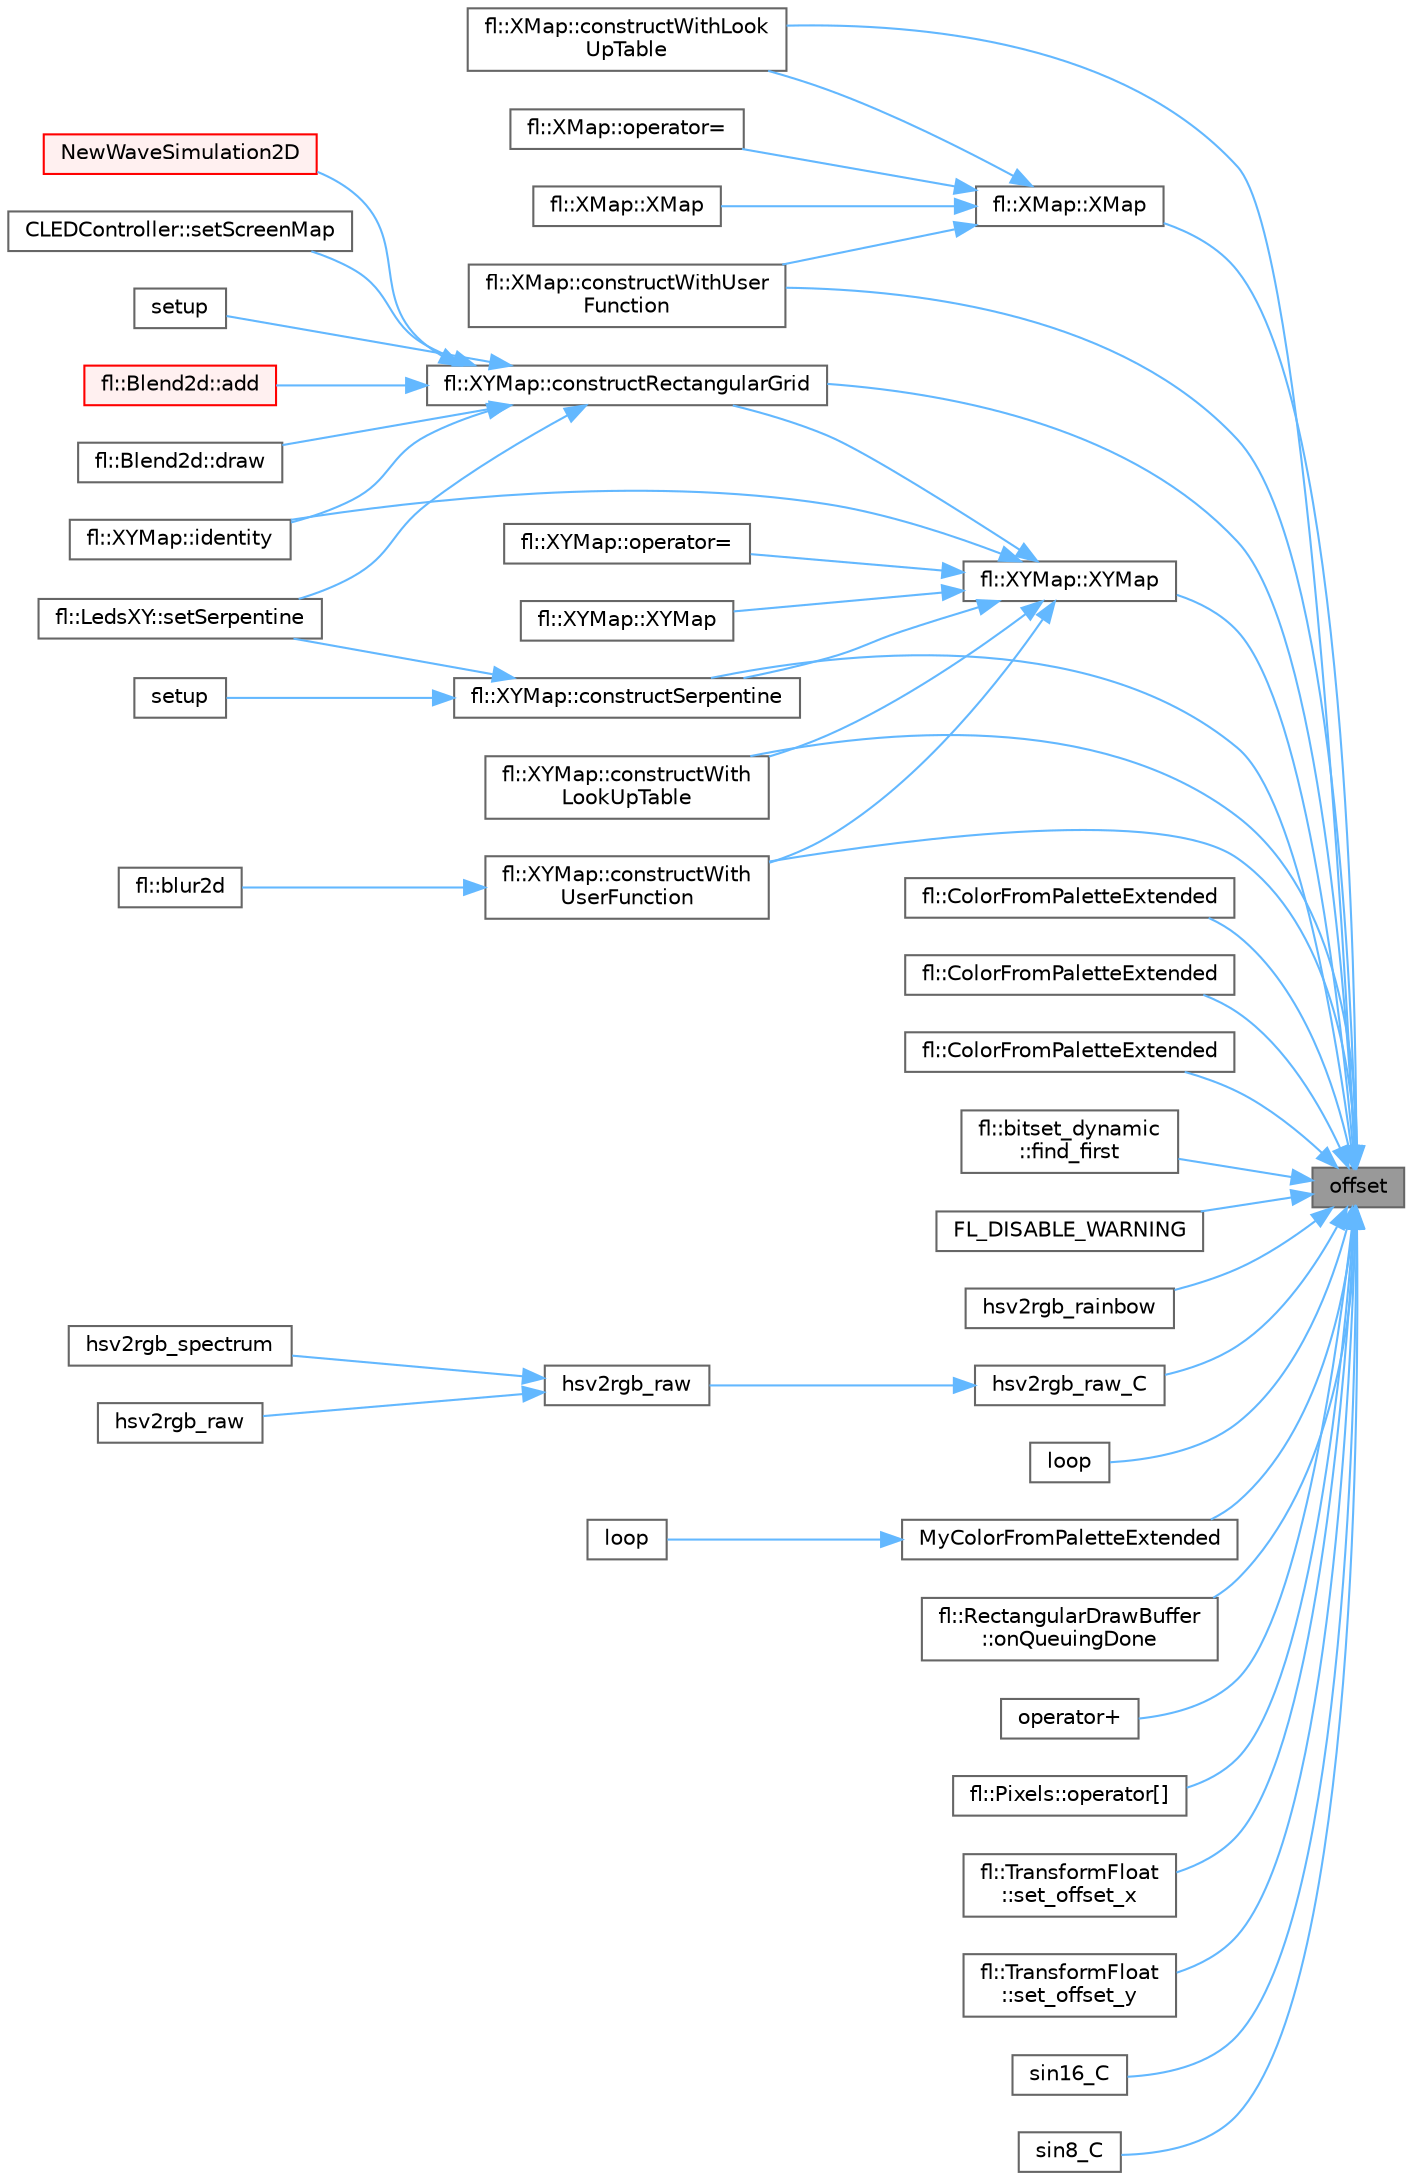 digraph "offset"
{
 // INTERACTIVE_SVG=YES
 // LATEX_PDF_SIZE
  bgcolor="transparent";
  edge [fontname=Helvetica,fontsize=10,labelfontname=Helvetica,labelfontsize=10];
  node [fontname=Helvetica,fontsize=10,shape=box,height=0.2,width=0.4];
  rankdir="RL";
  Node1 [id="Node000001",label="offset",height=0.2,width=0.4,color="gray40", fillcolor="grey60", style="filled", fontcolor="black",tooltip=" "];
  Node1 -> Node2 [id="edge1_Node000001_Node000002",dir="back",color="steelblue1",style="solid",tooltip=" "];
  Node2 [id="Node000002",label="fl::XMap::XMap",height=0.2,width=0.4,color="grey40", fillcolor="white", style="filled",URL="$d7/d6c/classfl_1_1_x_map_ae42e397396420121d2ce6c1bbe6fb44f.html#ae42e397396420121d2ce6c1bbe6fb44f",tooltip=" "];
  Node2 -> Node3 [id="edge2_Node000002_Node000003",dir="back",color="steelblue1",style="solid",tooltip=" "];
  Node3 [id="Node000003",label="fl::XMap::XMap",height=0.2,width=0.4,color="grey40", fillcolor="white", style="filled",URL="$d7/d6c/classfl_1_1_x_map_a325fa0af4b4a4e8582ca568f066c0a72.html#a325fa0af4b4a4e8582ca568f066c0a72",tooltip=" "];
  Node2 -> Node4 [id="edge3_Node000002_Node000004",dir="back",color="steelblue1",style="solid",tooltip=" "];
  Node4 [id="Node000004",label="fl::XMap::constructWithLook\lUpTable",height=0.2,width=0.4,color="grey40", fillcolor="white", style="filled",URL="$d7/d6c/classfl_1_1_x_map_a524e09b6e24b11e119962ca992f55bc6.html#a524e09b6e24b11e119962ca992f55bc6",tooltip=" "];
  Node2 -> Node5 [id="edge4_Node000002_Node000005",dir="back",color="steelblue1",style="solid",tooltip=" "];
  Node5 [id="Node000005",label="fl::XMap::constructWithUser\lFunction",height=0.2,width=0.4,color="grey40", fillcolor="white", style="filled",URL="$d7/d6c/classfl_1_1_x_map_aeeb48f025ee4e1df372128ec5002026c.html#aeeb48f025ee4e1df372128ec5002026c",tooltip=" "];
  Node2 -> Node6 [id="edge5_Node000002_Node000006",dir="back",color="steelblue1",style="solid",tooltip=" "];
  Node6 [id="Node000006",label="fl::XMap::operator=",height=0.2,width=0.4,color="grey40", fillcolor="white", style="filled",URL="$d7/d6c/classfl_1_1_x_map_af841cd3c74fc622d195c31facc4ec069.html#af841cd3c74fc622d195c31facc4ec069",tooltip=" "];
  Node1 -> Node7 [id="edge6_Node000001_Node000007",dir="back",color="steelblue1",style="solid",tooltip=" "];
  Node7 [id="Node000007",label="fl::XYMap::XYMap",height=0.2,width=0.4,color="grey40", fillcolor="white", style="filled",URL="$d0/dce/classfl_1_1_x_y_map_abdbc76293c26157ec67716a365bd5460.html#abdbc76293c26157ec67716a365bd5460",tooltip=" "];
  Node7 -> Node8 [id="edge7_Node000007_Node000008",dir="back",color="steelblue1",style="solid",tooltip=" "];
  Node8 [id="Node000008",label="fl::XYMap::XYMap",height=0.2,width=0.4,color="grey40", fillcolor="white", style="filled",URL="$d0/dce/classfl_1_1_x_y_map_a66320ff898a584bf26e3783607c2cc5e.html#a66320ff898a584bf26e3783607c2cc5e",tooltip=" "];
  Node7 -> Node9 [id="edge8_Node000007_Node000009",dir="back",color="steelblue1",style="solid",tooltip=" "];
  Node9 [id="Node000009",label="fl::XYMap::constructRectangularGrid",height=0.2,width=0.4,color="grey40", fillcolor="white", style="filled",URL="$d0/dce/classfl_1_1_x_y_map_a6faeccfa39121c788943e3dc1ae6507c.html#a6faeccfa39121c788943e3dc1ae6507c",tooltip=" "];
  Node9 -> Node10 [id="edge9_Node000009_Node000010",dir="back",color="steelblue1",style="solid",tooltip=" "];
  Node10 [id="Node000010",label="fl::Blend2d::add",height=0.2,width=0.4,color="red", fillcolor="#FFF0F0", style="filled",URL="$dc/d2b/classfl_1_1_blend2d_a5ee229ce7c02bd25ae86ef184dbccbcc.html#a5ee229ce7c02bd25ae86ef184dbccbcc",tooltip=" "];
  Node9 -> Node12 [id="edge10_Node000009_Node000012",dir="back",color="steelblue1",style="solid",tooltip=" "];
  Node12 [id="Node000012",label="fl::Blend2d::draw",height=0.2,width=0.4,color="grey40", fillcolor="white", style="filled",URL="$dc/d2b/classfl_1_1_blend2d_ad965648c61fd795366282d3b797a612f.html#ad965648c61fd795366282d3b797a612f",tooltip=" "];
  Node9 -> Node13 [id="edge11_Node000009_Node000013",dir="back",color="steelblue1",style="solid",tooltip=" "];
  Node13 [id="Node000013",label="fl::XYMap::identity",height=0.2,width=0.4,color="grey40", fillcolor="white", style="filled",URL="$d0/dce/classfl_1_1_x_y_map_a9d96823fa1c0b72f68dbb67f1d8a8152.html#a9d96823fa1c0b72f68dbb67f1d8a8152",tooltip=" "];
  Node9 -> Node14 [id="edge12_Node000009_Node000014",dir="back",color="steelblue1",style="solid",tooltip=" "];
  Node14 [id="Node000014",label="NewWaveSimulation2D",height=0.2,width=0.4,color="red", fillcolor="#FFF0F0", style="filled",URL="$de/d3f/examples_2_downscale_2src_2wave_8cpp_a5b3bc4e56862b14d85eb4d03a0c81b44.html#a5b3bc4e56862b14d85eb4d03a0c81b44",tooltip=" "];
  Node9 -> Node16 [id="edge13_Node000009_Node000016",dir="back",color="steelblue1",style="solid",tooltip=" "];
  Node16 [id="Node000016",label="CLEDController::setScreenMap",height=0.2,width=0.4,color="grey40", fillcolor="white", style="filled",URL="$d6/d2c/class_c_l_e_d_controller_a5c9c089e913b688b78d74af3c4f2a29c.html#a5c9c089e913b688b78d74af3c4f2a29c",tooltip=" "];
  Node9 -> Node17 [id="edge14_Node000009_Node000017",dir="back",color="steelblue1",style="solid",tooltip=" "];
  Node17 [id="Node000017",label="fl::LedsXY::setSerpentine",height=0.2,width=0.4,color="grey40", fillcolor="white", style="filled",URL="$de/d43/classfl_1_1_leds_x_y_aa276575a5d40d208b21c8ac16e6abcb3.html#aa276575a5d40d208b21c8ac16e6abcb3",tooltip=" "];
  Node9 -> Node18 [id="edge15_Node000009_Node000018",dir="back",color="steelblue1",style="solid",tooltip=" "];
  Node18 [id="Node000018",label="setup",height=0.2,width=0.4,color="grey40", fillcolor="white", style="filled",URL="$d4/d06/curr_8h_a4fc01d736fe50cf5b977f755b675f11d.html#a4fc01d736fe50cf5b977f755b675f11d",tooltip=" "];
  Node7 -> Node19 [id="edge16_Node000007_Node000019",dir="back",color="steelblue1",style="solid",tooltip=" "];
  Node19 [id="Node000019",label="fl::XYMap::constructSerpentine",height=0.2,width=0.4,color="grey40", fillcolor="white", style="filled",URL="$d0/dce/classfl_1_1_x_y_map_a55b2e1e30d4a9b624fa88232f5287e19.html#a55b2e1e30d4a9b624fa88232f5287e19",tooltip=" "];
  Node19 -> Node17 [id="edge17_Node000019_Node000017",dir="back",color="steelblue1",style="solid",tooltip=" "];
  Node19 -> Node20 [id="edge18_Node000019_Node000020",dir="back",color="steelblue1",style="solid",tooltip=" "];
  Node20 [id="Node000020",label="setup",height=0.2,width=0.4,color="grey40", fillcolor="white", style="filled",URL="$dc/db7/examples_2_luminova_2luminova_8h_a4fc01d736fe50cf5b977f755b675f11d.html#a4fc01d736fe50cf5b977f755b675f11d",tooltip=" "];
  Node7 -> Node21 [id="edge19_Node000007_Node000021",dir="back",color="steelblue1",style="solid",tooltip=" "];
  Node21 [id="Node000021",label="fl::XYMap::constructWith\lLookUpTable",height=0.2,width=0.4,color="grey40", fillcolor="white", style="filled",URL="$d0/dce/classfl_1_1_x_y_map_aad2543e9dbc77db1dec96a1c045c9f00.html#aad2543e9dbc77db1dec96a1c045c9f00",tooltip=" "];
  Node7 -> Node22 [id="edge20_Node000007_Node000022",dir="back",color="steelblue1",style="solid",tooltip=" "];
  Node22 [id="Node000022",label="fl::XYMap::constructWith\lUserFunction",height=0.2,width=0.4,color="grey40", fillcolor="white", style="filled",URL="$d0/dce/classfl_1_1_x_y_map_a3010416f64ffbc83528c291f762d133a.html#a3010416f64ffbc83528c291f762d133a",tooltip=" "];
  Node22 -> Node23 [id="edge21_Node000022_Node000023",dir="back",color="steelblue1",style="solid",tooltip=" "];
  Node23 [id="Node000023",label="fl::blur2d",height=0.2,width=0.4,color="grey40", fillcolor="white", style="filled",URL="$d5/d3d/group___color_blurs_gaed939ae0deb8b8839da1b33c7bbd28a3.html#gaed939ae0deb8b8839da1b33c7bbd28a3",tooltip="Legacy version of blur2d, which does not require an XYMap but instead implicitly binds to XY() functi..."];
  Node7 -> Node13 [id="edge22_Node000007_Node000013",dir="back",color="steelblue1",style="solid",tooltip=" "];
  Node7 -> Node24 [id="edge23_Node000007_Node000024",dir="back",color="steelblue1",style="solid",tooltip=" "];
  Node24 [id="Node000024",label="fl::XYMap::operator=",height=0.2,width=0.4,color="grey40", fillcolor="white", style="filled",URL="$d0/dce/classfl_1_1_x_y_map_aec5d1603b088412e6f19ffe9fb9fd5e7.html#aec5d1603b088412e6f19ffe9fb9fd5e7",tooltip=" "];
  Node1 -> Node25 [id="edge24_Node000001_Node000025",dir="back",color="steelblue1",style="solid",tooltip=" "];
  Node25 [id="Node000025",label="fl::ColorFromPaletteExtended",height=0.2,width=0.4,color="grey40", fillcolor="white", style="filled",URL="$d4/d36/namespacefl_a73e0ee081b438735edf45662307c493f.html#a73e0ee081b438735edf45662307c493f",tooltip=" "];
  Node1 -> Node26 [id="edge25_Node000001_Node000026",dir="back",color="steelblue1",style="solid",tooltip=" "];
  Node26 [id="Node000026",label="fl::ColorFromPaletteExtended",height=0.2,width=0.4,color="grey40", fillcolor="white", style="filled",URL="$d4/d36/namespacefl_a5a9c1835f4e39f35cc4fbcec1b7daa87.html#a5a9c1835f4e39f35cc4fbcec1b7daa87",tooltip=" "];
  Node1 -> Node27 [id="edge26_Node000001_Node000027",dir="back",color="steelblue1",style="solid",tooltip=" "];
  Node27 [id="Node000027",label="fl::ColorFromPaletteExtended",height=0.2,width=0.4,color="grey40", fillcolor="white", style="filled",URL="$d4/d36/namespacefl_a6a2c1ac508cdebdb083137793e219560.html#a6a2c1ac508cdebdb083137793e219560",tooltip=" "];
  Node1 -> Node9 [id="edge27_Node000001_Node000009",dir="back",color="steelblue1",style="solid",tooltip=" "];
  Node1 -> Node19 [id="edge28_Node000001_Node000019",dir="back",color="steelblue1",style="solid",tooltip=" "];
  Node1 -> Node4 [id="edge29_Node000001_Node000004",dir="back",color="steelblue1",style="solid",tooltip=" "];
  Node1 -> Node21 [id="edge30_Node000001_Node000021",dir="back",color="steelblue1",style="solid",tooltip=" "];
  Node1 -> Node5 [id="edge31_Node000001_Node000005",dir="back",color="steelblue1",style="solid",tooltip=" "];
  Node1 -> Node22 [id="edge32_Node000001_Node000022",dir="back",color="steelblue1",style="solid",tooltip=" "];
  Node1 -> Node28 [id="edge33_Node000001_Node000028",dir="back",color="steelblue1",style="solid",tooltip=" "];
  Node28 [id="Node000028",label="fl::bitset_dynamic\l::find_first",height=0.2,width=0.4,color="grey40", fillcolor="white", style="filled",URL="$d3/d56/classfl_1_1bitset__dynamic_ab646960ec198d0cafaff0799e1b9a7e3.html#ab646960ec198d0cafaff0799e1b9a7e3",tooltip="Finds the first bit that matches the test value."];
  Node1 -> Node29 [id="edge34_Node000001_Node000029",dir="back",color="steelblue1",style="solid",tooltip=" "];
  Node29 [id="Node000029",label="FL_DISABLE_WARNING",height=0.2,width=0.4,color="grey40", fillcolor="white", style="filled",URL="$d1/d69/bitset_8h_a96e310c8c75d2db2110158610604b4bc.html#a96e310c8c75d2db2110158610604b4bc",tooltip=" "];
  Node1 -> Node30 [id="edge35_Node000001_Node000030",dir="back",color="steelblue1",style="solid",tooltip=" "];
  Node30 [id="Node000030",label="hsv2rgb_rainbow",height=0.2,width=0.4,color="grey40", fillcolor="white", style="filled",URL="$df/d9d/hsv2rgb_8cpp_a06ee0f21e1bf430ea547244f6ed4add8.html#a06ee0f21e1bf430ea547244f6ed4add8",tooltip=" "];
  Node1 -> Node31 [id="edge36_Node000001_Node000031",dir="back",color="steelblue1",style="solid",tooltip=" "];
  Node31 [id="Node000031",label="hsv2rgb_raw_C",height=0.2,width=0.4,color="grey40", fillcolor="white", style="filled",URL="$df/d9d/hsv2rgb_8cpp_ae692746db35d0cdcd304d01497f92233.html#ae692746db35d0cdcd304d01497f92233",tooltip="HSV to RGB implementation in raw C, platform independent."];
  Node31 -> Node32 [id="edge37_Node000031_Node000032",dir="back",color="steelblue1",style="solid",tooltip=" "];
  Node32 [id="Node000032",label="hsv2rgb_raw",height=0.2,width=0.4,color="grey40", fillcolor="white", style="filled",URL="$df/d9d/hsv2rgb_8cpp_a66f61978949a6830b138d1bf08257019.html#a66f61978949a6830b138d1bf08257019",tooltip=" "];
  Node32 -> Node33 [id="edge38_Node000032_Node000033",dir="back",color="steelblue1",style="solid",tooltip=" "];
  Node33 [id="Node000033",label="hsv2rgb_raw",height=0.2,width=0.4,color="grey40", fillcolor="white", style="filled",URL="$df/d9d/hsv2rgb_8cpp_a5ca233d1f5f70b5efdabc405f9bcf8ec.html#a5ca233d1f5f70b5efdabc405f9bcf8ec",tooltip=" "];
  Node32 -> Node34 [id="edge39_Node000032_Node000034",dir="back",color="steelblue1",style="solid",tooltip=" "];
  Node34 [id="Node000034",label="hsv2rgb_spectrum",height=0.2,width=0.4,color="grey40", fillcolor="white", style="filled",URL="$df/d9d/hsv2rgb_8cpp_a2534105b6d4487d9efa09cdb99876b2f.html#a2534105b6d4487d9efa09cdb99876b2f",tooltip=" "];
  Node1 -> Node35 [id="edge40_Node000001_Node000035",dir="back",color="steelblue1",style="solid",tooltip=" "];
  Node35 [id="Node000035",label="loop",height=0.2,width=0.4,color="grey40", fillcolor="white", style="filled",URL="$d6/daf/direct_8h_afe461d27b9c48d5921c00d521181f12f.html#afe461d27b9c48d5921c00d521181f12f",tooltip=" "];
  Node1 -> Node36 [id="edge41_Node000001_Node000036",dir="back",color="steelblue1",style="solid",tooltip=" "];
  Node36 [id="Node000036",label="MyColorFromPaletteExtended",height=0.2,width=0.4,color="grey40", fillcolor="white", style="filled",URL="$d8/da0/_fx_water_8h_aa04e7c98cb0803818832555bf128fb57.html#aa04e7c98cb0803818832555bf128fb57",tooltip=" "];
  Node36 -> Node37 [id="edge42_Node000036_Node000037",dir="back",color="steelblue1",style="solid",tooltip=" "];
  Node37 [id="Node000037",label="loop",height=0.2,width=0.4,color="grey40", fillcolor="white", style="filled",URL="$d8/da0/_fx_water_8h_afe461d27b9c48d5921c00d521181f12f.html#afe461d27b9c48d5921c00d521181f12f",tooltip=" "];
  Node1 -> Node38 [id="edge43_Node000001_Node000038",dir="back",color="steelblue1",style="solid",tooltip=" "];
  Node38 [id="Node000038",label="fl::RectangularDrawBuffer\l::onQueuingDone",height=0.2,width=0.4,color="grey40", fillcolor="white", style="filled",URL="$de/d10/classfl_1_1_rectangular_draw_buffer_a793464dde6e4e1a324ab46973615345c.html#a793464dde6e4e1a324ab46973615345c",tooltip=" "];
  Node1 -> Node39 [id="edge44_Node000001_Node000039",dir="back",color="steelblue1",style="solid",tooltip=" "];
  Node39 [id="Node000039",label="operator+",height=0.2,width=0.4,color="grey40", fillcolor="white", style="filled",URL="$de/d64/group___pixel_set_ga07378b5cb6c73b8e56e8e3d445422af8.html#ga07378b5cb6c73b8e56e8e3d445422af8",tooltip="Retrieve a pointer to a CRGB array, using a CRGBSet and an LED offset."];
  Node1 -> Node40 [id="edge45_Node000001_Node000040",dir="back",color="steelblue1",style="solid",tooltip=" "];
  Node40 [id="Node000040",label="fl::Pixels::operator[]",height=0.2,width=0.4,color="grey40", fillcolor="white", style="filled",URL="$df/d0f/classfl_1_1_pixels_a6a3c5c39939bb54d94d747030fcaafa9.html#a6a3c5c39939bb54d94d747030fcaafa9",tooltip=" "];
  Node1 -> Node41 [id="edge46_Node000001_Node000041",dir="back",color="steelblue1",style="solid",tooltip=" "];
  Node41 [id="Node000041",label="fl::TransformFloat\l::set_offset_x",height=0.2,width=0.4,color="grey40", fillcolor="white", style="filled",URL="$d9/dd3/structfl_1_1_transform_float_a2858d066395dca8815a1815264c40d08.html#a2858d066395dca8815a1815264c40d08",tooltip=" "];
  Node1 -> Node42 [id="edge47_Node000001_Node000042",dir="back",color="steelblue1",style="solid",tooltip=" "];
  Node42 [id="Node000042",label="fl::TransformFloat\l::set_offset_y",height=0.2,width=0.4,color="grey40", fillcolor="white", style="filled",URL="$d9/dd3/structfl_1_1_transform_float_addb779956d5433b974a19df3faf75811.html#addb779956d5433b974a19df3faf75811",tooltip=" "];
  Node1 -> Node43 [id="edge48_Node000001_Node000043",dir="back",color="steelblue1",style="solid",tooltip=" "];
  Node43 [id="Node000043",label="sin16_C",height=0.2,width=0.4,color="grey40", fillcolor="white", style="filled",URL="$d1/ddc/group___trig_ga0890962cb06b267617f4b06d7e9be5eb.html#ga0890962cb06b267617f4b06d7e9be5eb",tooltip="Fast 16-bit approximation of sin(x)."];
  Node1 -> Node44 [id="edge49_Node000001_Node000044",dir="back",color="steelblue1",style="solid",tooltip=" "];
  Node44 [id="Node000044",label="sin8_C",height=0.2,width=0.4,color="grey40", fillcolor="white", style="filled",URL="$d1/ddc/group___trig_ga46933a9b42921c6605588268d11f7c1e.html#ga46933a9b42921c6605588268d11f7c1e",tooltip="Fast 8-bit approximation of sin(x)."];
}
